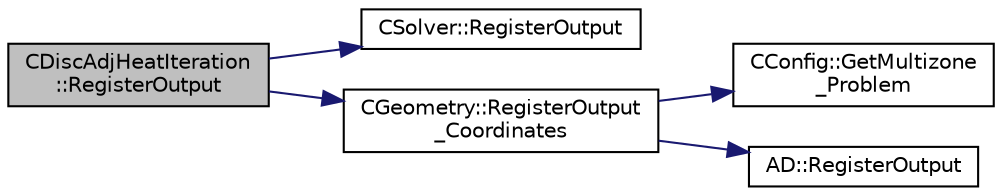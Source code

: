 digraph "CDiscAdjHeatIteration::RegisterOutput"
{
  edge [fontname="Helvetica",fontsize="10",labelfontname="Helvetica",labelfontsize="10"];
  node [fontname="Helvetica",fontsize="10",shape=record];
  rankdir="LR";
  Node100 [label="CDiscAdjHeatIteration\l::RegisterOutput",height=0.2,width=0.4,color="black", fillcolor="grey75", style="filled", fontcolor="black"];
  Node100 -> Node101 [color="midnightblue",fontsize="10",style="solid",fontname="Helvetica"];
  Node101 [label="CSolver::RegisterOutput",height=0.2,width=0.4,color="black", fillcolor="white", style="filled",URL="$class_c_solver.html#a9e781aa7c9f99e5b2ec8c98f8aaae710",tooltip="A virtual member. "];
  Node100 -> Node102 [color="midnightblue",fontsize="10",style="solid",fontname="Helvetica"];
  Node102 [label="CGeometry::RegisterOutput\l_Coordinates",height=0.2,width=0.4,color="black", fillcolor="white", style="filled",URL="$class_c_geometry.html#a9753d802fb30f928edaee697975e437b",tooltip="Register the coordinates of the mesh nodes as output. "];
  Node102 -> Node103 [color="midnightblue",fontsize="10",style="solid",fontname="Helvetica"];
  Node103 [label="CConfig::GetMultizone\l_Problem",height=0.2,width=0.4,color="black", fillcolor="white", style="filled",URL="$class_c_config.html#ad9233b666b21e43c18592925be61cc9b",tooltip="Get whether the simulation we are running is a multizone simulation. "];
  Node102 -> Node104 [color="midnightblue",fontsize="10",style="solid",fontname="Helvetica"];
  Node104 [label="AD::RegisterOutput",height=0.2,width=0.4,color="black", fillcolor="white", style="filled",URL="$namespace_a_d.html#ae381e45797545e980376c4aeb3f5afdc",tooltip="Registers the variable as an output. I.e. as the root of the computational graph. ..."];
}
